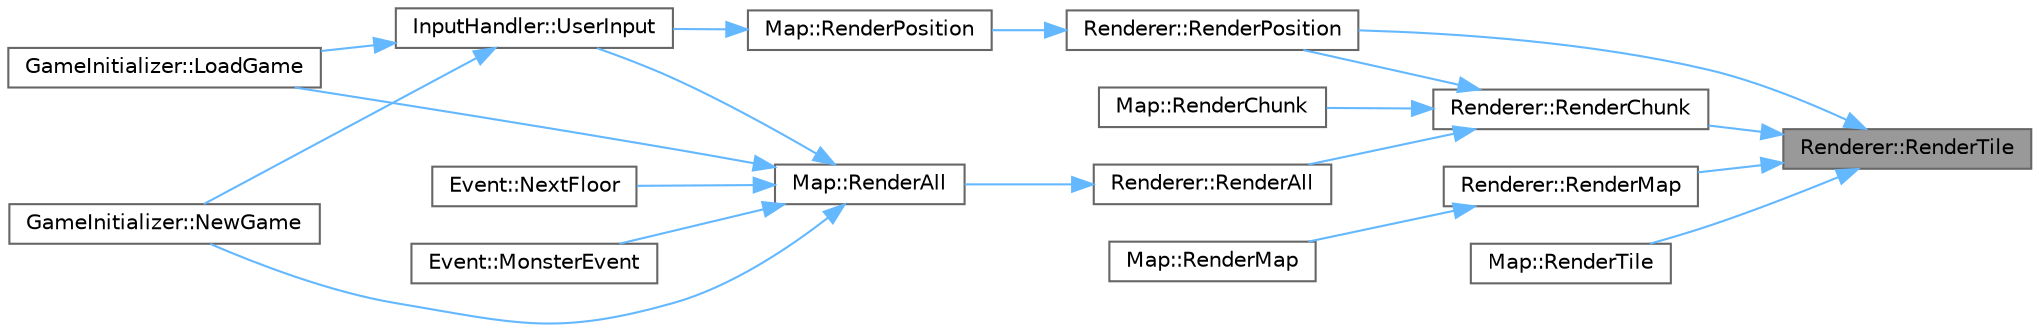 digraph "Renderer::RenderTile"
{
 // LATEX_PDF_SIZE
  bgcolor="transparent";
  edge [fontname=Helvetica,fontsize=10,labelfontname=Helvetica,labelfontsize=10];
  node [fontname=Helvetica,fontsize=10,shape=box,height=0.2,width=0.4];
  rankdir="RL";
  Node1 [id="Node000001",label="Renderer::RenderTile",height=0.2,width=0.4,color="gray40", fillcolor="grey60", style="filled", fontcolor="black",tooltip="Renders a single tile on the console."];
  Node1 -> Node2 [id="edge1_Node000001_Node000002",dir="back",color="steelblue1",style="solid",tooltip=" "];
  Node2 [id="Node000002",label="Renderer::RenderChunk",height=0.2,width=0.4,color="grey40", fillcolor="white", style="filled",URL="$class_renderer.html#ad5663b888320b7defaac139ce3a43387",tooltip="Renders a single chunk of the game map on the console."];
  Node2 -> Node3 [id="edge2_Node000002_Node000003",dir="back",color="steelblue1",style="solid",tooltip=" "];
  Node3 [id="Node000003",label="Renderer::RenderAll",height=0.2,width=0.4,color="grey40", fillcolor="white", style="filled",URL="$class_renderer.html#a4b9534b25b7aaa77db529028db506fe1",tooltip="Renders the entire game map and player position on the console."];
  Node3 -> Node4 [id="edge3_Node000003_Node000004",dir="back",color="steelblue1",style="solid",tooltip=" "];
  Node4 [id="Node000004",label="Map::RenderAll",height=0.2,width=0.4,color="grey40", fillcolor="white", style="filled",URL="$class_map.html#aca8c6908e60633d6cbb50356adb244ed",tooltip="Renders all elements of the map."];
  Node4 -> Node5 [id="edge4_Node000004_Node000005",dir="back",color="steelblue1",style="solid",tooltip=" "];
  Node5 [id="Node000005",label="GameInitializer::LoadGame",height=0.2,width=0.4,color="grey40", fillcolor="white", style="filled",URL="$class_game_initializer.html#ae716e7cff2b6d5aeb52817de93c03839",tooltip="Loads a saved game from the specified directory."];
  Node4 -> Node6 [id="edge5_Node000004_Node000006",dir="back",color="steelblue1",style="solid",tooltip=" "];
  Node6 [id="Node000006",label="Event::MonsterEvent",height=0.2,width=0.4,color="grey40", fillcolor="white", style="filled",URL="$class_event.html#ae13a9997f6b23b04342dee739f2cd1b6",tooltip="Handles a monster event."];
  Node4 -> Node7 [id="edge6_Node000004_Node000007",dir="back",color="steelblue1",style="solid",tooltip=" "];
  Node7 [id="Node000007",label="GameInitializer::NewGame",height=0.2,width=0.4,color="grey40", fillcolor="white", style="filled",URL="$class_game_initializer.html#ae604744fcd25ff4e95f332f29c1b60d5",tooltip="Starts a new game."];
  Node4 -> Node8 [id="edge7_Node000004_Node000008",dir="back",color="steelblue1",style="solid",tooltip=" "];
  Node8 [id="Node000008",label="Event::NextFloor",height=0.2,width=0.4,color="grey40", fillcolor="white", style="filled",URL="$class_event.html#a24e8745f6b8cfb8fa37d56be302da3bd",tooltip="Advances to the next floor."];
  Node4 -> Node9 [id="edge8_Node000004_Node000009",dir="back",color="steelblue1",style="solid",tooltip=" "];
  Node9 [id="Node000009",label="InputHandler::UserInput",height=0.2,width=0.4,color="grey40", fillcolor="white", style="filled",URL="$class_input_handler.html#a41e6c1f2ba464836b12f0e5644957ccd",tooltip="Handles user input for map navigation."];
  Node9 -> Node5 [id="edge9_Node000009_Node000005",dir="back",color="steelblue1",style="solid",tooltip=" "];
  Node9 -> Node7 [id="edge10_Node000009_Node000007",dir="back",color="steelblue1",style="solid",tooltip=" "];
  Node2 -> Node10 [id="edge11_Node000002_Node000010",dir="back",color="steelblue1",style="solid",tooltip=" "];
  Node10 [id="Node000010",label="Map::RenderChunk",height=0.2,width=0.4,color="grey40", fillcolor="white", style="filled",URL="$class_map.html#a41829150a37d7032b1166f9fedde11ea",tooltip="Renders a chunk of the map."];
  Node2 -> Node11 [id="edge12_Node000002_Node000011",dir="back",color="steelblue1",style="solid",tooltip=" "];
  Node11 [id="Node000011",label="Renderer::RenderPosition",height=0.2,width=0.4,color="grey40", fillcolor="white", style="filled",URL="$class_renderer.html#ae24a23687403ad8d9606ec7694920dd3",tooltip="Renders the player position on the console."];
  Node11 -> Node12 [id="edge13_Node000011_Node000012",dir="back",color="steelblue1",style="solid",tooltip=" "];
  Node12 [id="Node000012",label="Map::RenderPosition",height=0.2,width=0.4,color="grey40", fillcolor="white", style="filled",URL="$class_map.html#a359e10690ce031050cf524ab2e1d7154",tooltip="Renders the player's position."];
  Node12 -> Node9 [id="edge14_Node000012_Node000009",dir="back",color="steelblue1",style="solid",tooltip=" "];
  Node1 -> Node13 [id="edge15_Node000001_Node000013",dir="back",color="steelblue1",style="solid",tooltip=" "];
  Node13 [id="Node000013",label="Renderer::RenderMap",height=0.2,width=0.4,color="grey40", fillcolor="white", style="filled",URL="$class_renderer.html#a26139ba49b2898369bb053ae9f3fe5e6",tooltip="Renders the game map on the console."];
  Node13 -> Node14 [id="edge16_Node000013_Node000014",dir="back",color="steelblue1",style="solid",tooltip=" "];
  Node14 [id="Node000014",label="Map::RenderMap",height=0.2,width=0.4,color="grey40", fillcolor="white", style="filled",URL="$class_map.html#a6451c3ce5d5a5827df18ad3bfb253348",tooltip="Renders the entire map."];
  Node1 -> Node11 [id="edge17_Node000001_Node000011",dir="back",color="steelblue1",style="solid",tooltip=" "];
  Node1 -> Node15 [id="edge18_Node000001_Node000015",dir="back",color="steelblue1",style="solid",tooltip=" "];
  Node15 [id="Node000015",label="Map::RenderTile",height=0.2,width=0.4,color="grey40", fillcolor="white", style="filled",URL="$class_map.html#a8a7299c58ad2b78e5e1591026bd6be2d",tooltip="Renders a single tile."];
}
